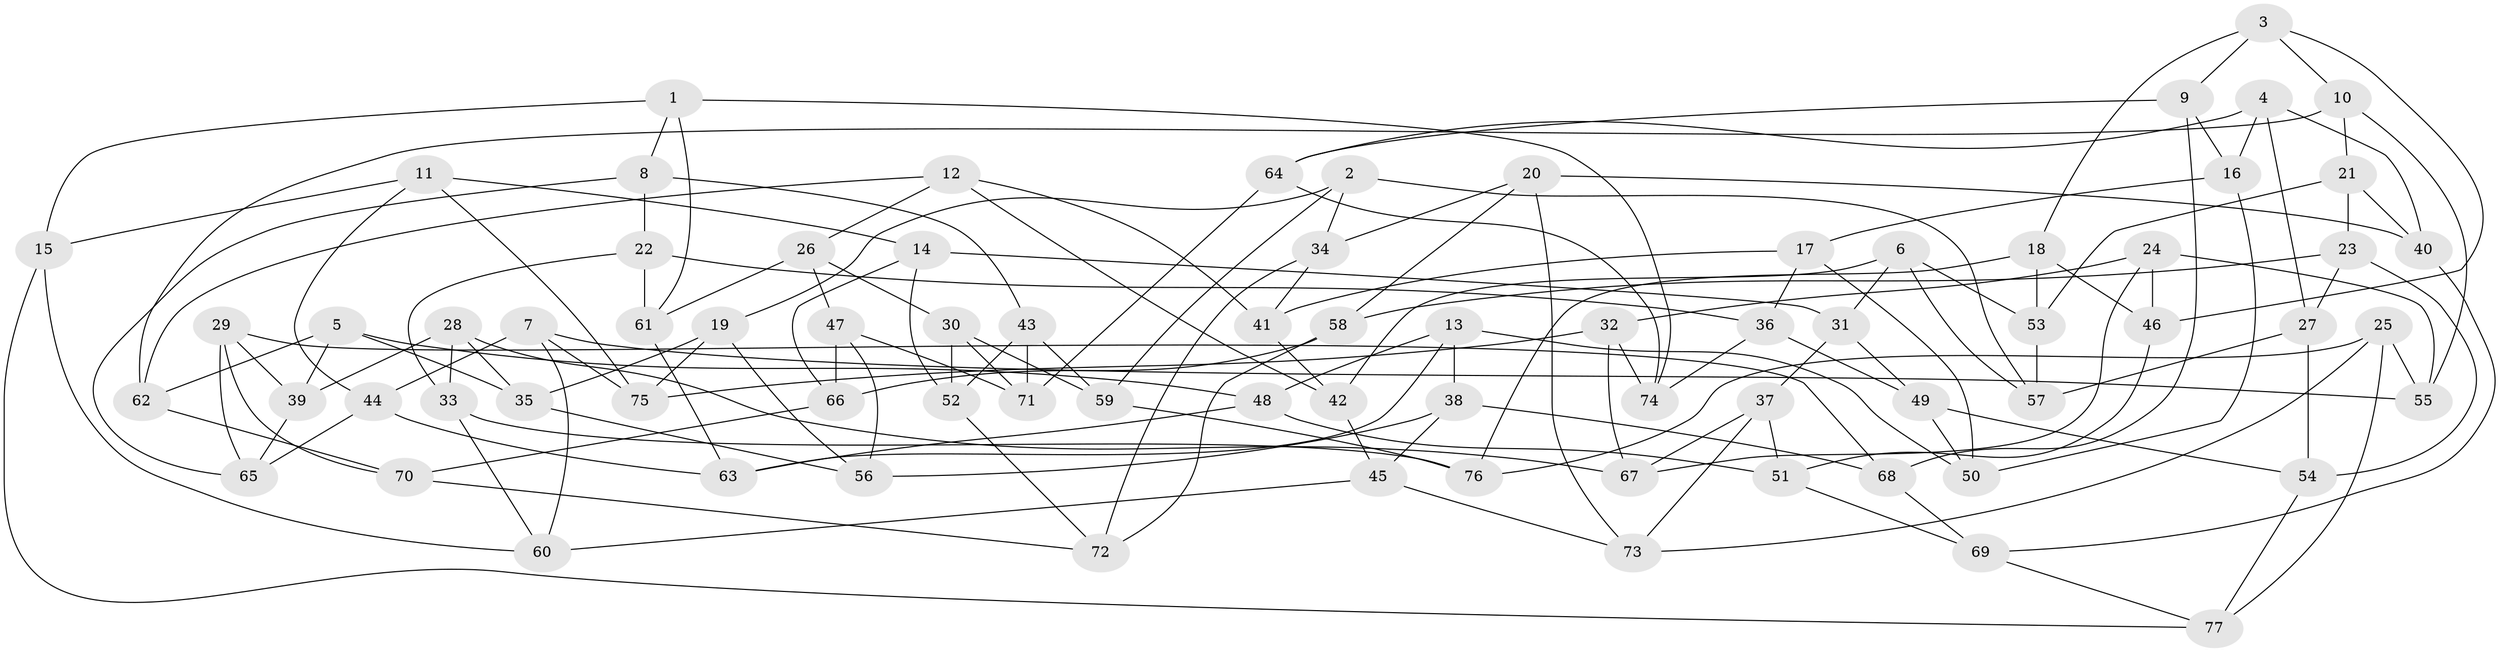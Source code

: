 // coarse degree distribution, {13: 0.03333333333333333, 7: 0.13333333333333333, 8: 0.06666666666666667, 6: 0.13333333333333333, 3: 0.1, 4: 0.26666666666666666, 12: 0.03333333333333333, 10: 0.03333333333333333, 5: 0.13333333333333333, 9: 0.06666666666666667}
// Generated by graph-tools (version 1.1) at 2025/20/03/04/25 18:20:55]
// undirected, 77 vertices, 154 edges
graph export_dot {
graph [start="1"]
  node [color=gray90,style=filled];
  1;
  2;
  3;
  4;
  5;
  6;
  7;
  8;
  9;
  10;
  11;
  12;
  13;
  14;
  15;
  16;
  17;
  18;
  19;
  20;
  21;
  22;
  23;
  24;
  25;
  26;
  27;
  28;
  29;
  30;
  31;
  32;
  33;
  34;
  35;
  36;
  37;
  38;
  39;
  40;
  41;
  42;
  43;
  44;
  45;
  46;
  47;
  48;
  49;
  50;
  51;
  52;
  53;
  54;
  55;
  56;
  57;
  58;
  59;
  60;
  61;
  62;
  63;
  64;
  65;
  66;
  67;
  68;
  69;
  70;
  71;
  72;
  73;
  74;
  75;
  76;
  77;
  1 -- 61;
  1 -- 74;
  1 -- 15;
  1 -- 8;
  2 -- 34;
  2 -- 59;
  2 -- 19;
  2 -- 57;
  3 -- 9;
  3 -- 46;
  3 -- 18;
  3 -- 10;
  4 -- 64;
  4 -- 40;
  4 -- 27;
  4 -- 16;
  5 -- 35;
  5 -- 39;
  5 -- 48;
  5 -- 62;
  6 -- 31;
  6 -- 53;
  6 -- 57;
  6 -- 42;
  7 -- 44;
  7 -- 55;
  7 -- 60;
  7 -- 75;
  8 -- 65;
  8 -- 43;
  8 -- 22;
  9 -- 16;
  9 -- 64;
  9 -- 68;
  10 -- 62;
  10 -- 55;
  10 -- 21;
  11 -- 75;
  11 -- 14;
  11 -- 44;
  11 -- 15;
  12 -- 42;
  12 -- 41;
  12 -- 62;
  12 -- 26;
  13 -- 50;
  13 -- 38;
  13 -- 48;
  13 -- 63;
  14 -- 66;
  14 -- 31;
  14 -- 52;
  15 -- 60;
  15 -- 77;
  16 -- 17;
  16 -- 50;
  17 -- 41;
  17 -- 36;
  17 -- 50;
  18 -- 46;
  18 -- 53;
  18 -- 76;
  19 -- 75;
  19 -- 56;
  19 -- 35;
  20 -- 34;
  20 -- 73;
  20 -- 40;
  20 -- 58;
  21 -- 53;
  21 -- 23;
  21 -- 40;
  22 -- 36;
  22 -- 61;
  22 -- 33;
  23 -- 27;
  23 -- 58;
  23 -- 54;
  24 -- 46;
  24 -- 55;
  24 -- 67;
  24 -- 32;
  25 -- 55;
  25 -- 76;
  25 -- 77;
  25 -- 73;
  26 -- 47;
  26 -- 30;
  26 -- 61;
  27 -- 54;
  27 -- 57;
  28 -- 67;
  28 -- 35;
  28 -- 39;
  28 -- 33;
  29 -- 70;
  29 -- 68;
  29 -- 65;
  29 -- 39;
  30 -- 52;
  30 -- 59;
  30 -- 71;
  31 -- 49;
  31 -- 37;
  32 -- 75;
  32 -- 74;
  32 -- 67;
  33 -- 60;
  33 -- 76;
  34 -- 41;
  34 -- 72;
  35 -- 56;
  36 -- 49;
  36 -- 74;
  37 -- 51;
  37 -- 73;
  37 -- 67;
  38 -- 45;
  38 -- 68;
  38 -- 56;
  39 -- 65;
  40 -- 69;
  41 -- 42;
  42 -- 45;
  43 -- 59;
  43 -- 52;
  43 -- 71;
  44 -- 63;
  44 -- 65;
  45 -- 60;
  45 -- 73;
  46 -- 51;
  47 -- 71;
  47 -- 66;
  47 -- 56;
  48 -- 51;
  48 -- 63;
  49 -- 50;
  49 -- 54;
  51 -- 69;
  52 -- 72;
  53 -- 57;
  54 -- 77;
  58 -- 66;
  58 -- 72;
  59 -- 76;
  61 -- 63;
  62 -- 70;
  64 -- 74;
  64 -- 71;
  66 -- 70;
  68 -- 69;
  69 -- 77;
  70 -- 72;
}
